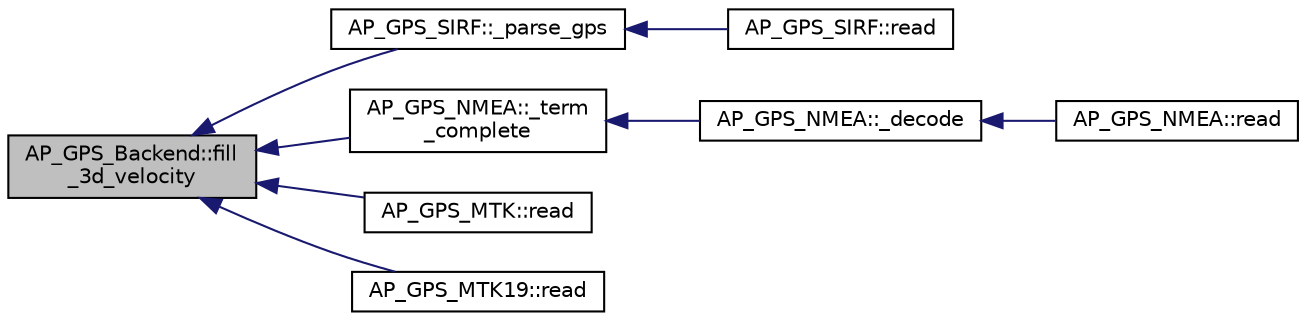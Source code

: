 digraph "AP_GPS_Backend::fill_3d_velocity"
{
 // INTERACTIVE_SVG=YES
  edge [fontname="Helvetica",fontsize="10",labelfontname="Helvetica",labelfontsize="10"];
  node [fontname="Helvetica",fontsize="10",shape=record];
  rankdir="LR";
  Node1 [label="AP_GPS_Backend::fill\l_3d_velocity",height=0.2,width=0.4,color="black", fillcolor="grey75", style="filled" fontcolor="black"];
  Node1 -> Node2 [dir="back",color="midnightblue",fontsize="10",style="solid",fontname="Helvetica"];
  Node2 [label="AP_GPS_SIRF::_parse_gps",height=0.2,width=0.4,color="black", fillcolor="white", style="filled",URL="$classAP__GPS__SIRF.html#a8f00a5a9874a5be15024cd1895b387fc"];
  Node2 -> Node3 [dir="back",color="midnightblue",fontsize="10",style="solid",fontname="Helvetica"];
  Node3 [label="AP_GPS_SIRF::read",height=0.2,width=0.4,color="black", fillcolor="white", style="filled",URL="$classAP__GPS__SIRF.html#a8ce1b69e02ab95da6f4deff7abcf51b3"];
  Node1 -> Node4 [dir="back",color="midnightblue",fontsize="10",style="solid",fontname="Helvetica"];
  Node4 [label="AP_GPS_NMEA::_term\l_complete",height=0.2,width=0.4,color="black", fillcolor="white", style="filled",URL="$classAP__GPS__NMEA.html#ab82936a41e41786f03aea079978de6bc"];
  Node4 -> Node5 [dir="back",color="midnightblue",fontsize="10",style="solid",fontname="Helvetica"];
  Node5 [label="AP_GPS_NMEA::_decode",height=0.2,width=0.4,color="black", fillcolor="white", style="filled",URL="$classAP__GPS__NMEA.html#a955545b788a23ec083d91b961391429b"];
  Node5 -> Node6 [dir="back",color="midnightblue",fontsize="10",style="solid",fontname="Helvetica"];
  Node6 [label="AP_GPS_NMEA::read",height=0.2,width=0.4,color="black", fillcolor="white", style="filled",URL="$classAP__GPS__NMEA.html#a57afd3ecfcdc92db462c09e55399fa91"];
  Node1 -> Node7 [dir="back",color="midnightblue",fontsize="10",style="solid",fontname="Helvetica"];
  Node7 [label="AP_GPS_MTK::read",height=0.2,width=0.4,color="black", fillcolor="white", style="filled",URL="$classAP__GPS__MTK.html#a92d23465c7b621f93040fd304e9519ce"];
  Node1 -> Node8 [dir="back",color="midnightblue",fontsize="10",style="solid",fontname="Helvetica"];
  Node8 [label="AP_GPS_MTK19::read",height=0.2,width=0.4,color="black", fillcolor="white", style="filled",URL="$classAP__GPS__MTK19.html#a92f18f6ce5cbb0b091bbb4bbb6275350"];
}
